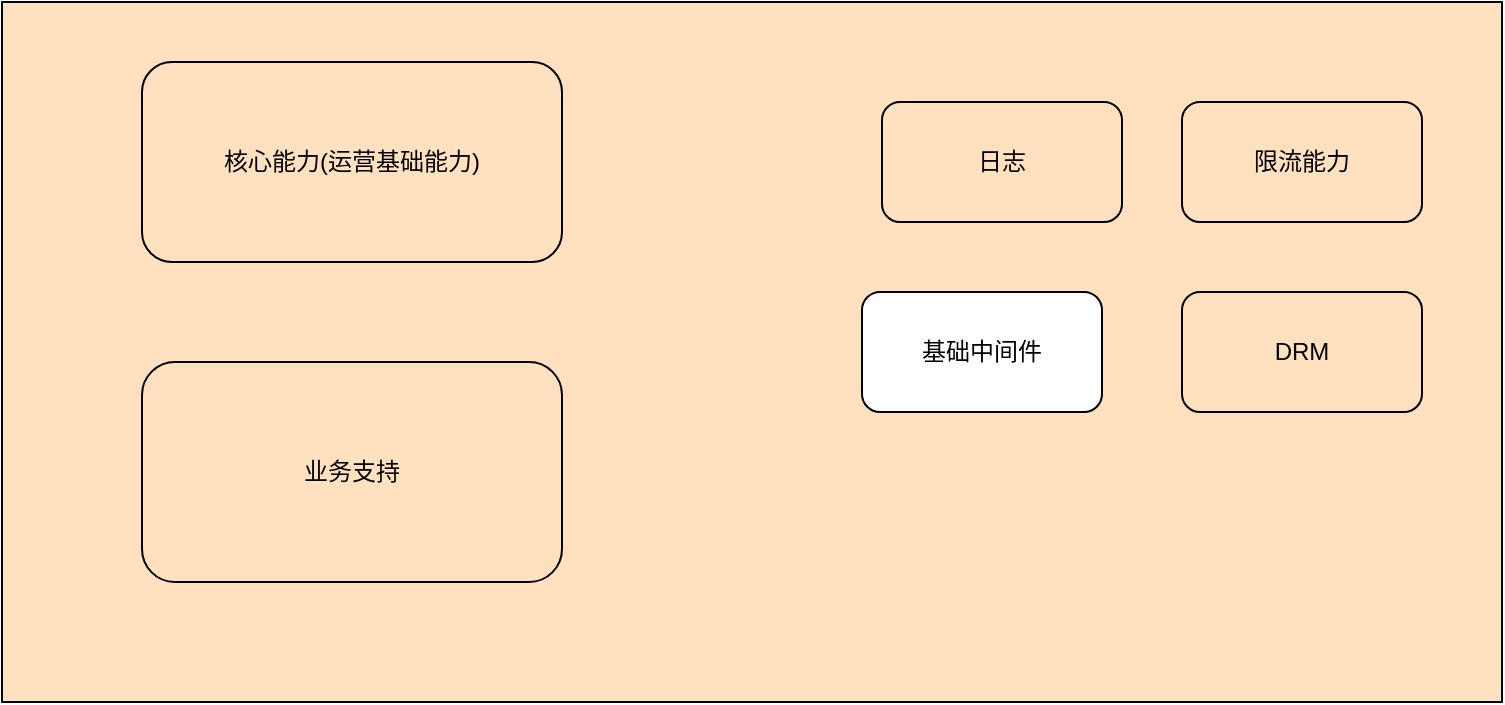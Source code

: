 <mxfile version="15.5.0" type="github">
  <diagram id="ikd78xkqicjlQZIbzJCH" name="Page-1">
    <mxGraphModel dx="2066" dy="1044" grid="1" gridSize="10" guides="1" tooltips="1" connect="1" arrows="1" fold="1" page="1" pageScale="1" pageWidth="827" pageHeight="1169" math="0" shadow="0">
      <root>
        <mxCell id="0" />
        <mxCell id="1" parent="0" />
        <mxCell id="hHFcQG6JQL_hOBKi7MWc-2" value="" style="whiteSpace=wrap;html=1;fillColor=#FFE1BF;" vertex="1" parent="1">
          <mxGeometry x="30" y="220" width="750" height="350" as="geometry" />
        </mxCell>
        <mxCell id="hHFcQG6JQL_hOBKi7MWc-3" value="基础中间件" style="rounded=1;whiteSpace=wrap;html=1;" vertex="1" parent="1">
          <mxGeometry x="460" y="365" width="120" height="60" as="geometry" />
        </mxCell>
        <mxCell id="hHFcQG6JQL_hOBKi7MWc-4" value="DRM" style="rounded=1;whiteSpace=wrap;html=1;fillColor=#FFE1BF;" vertex="1" parent="1">
          <mxGeometry x="620" y="365" width="120" height="60" as="geometry" />
        </mxCell>
        <mxCell id="hHFcQG6JQL_hOBKi7MWc-5" value="限流能力" style="rounded=1;whiteSpace=wrap;html=1;fillColor=#FFE1BF;" vertex="1" parent="1">
          <mxGeometry x="620" y="270" width="120" height="60" as="geometry" />
        </mxCell>
        <mxCell id="hHFcQG6JQL_hOBKi7MWc-7" value="日志" style="rounded=1;whiteSpace=wrap;html=1;fillColor=#FFE1BF;" vertex="1" parent="1">
          <mxGeometry x="470" y="270" width="120" height="60" as="geometry" />
        </mxCell>
        <mxCell id="hHFcQG6JQL_hOBKi7MWc-8" value="核心能力(运营基础能力)" style="rounded=1;whiteSpace=wrap;html=1;fillColor=#FFE1BF;" vertex="1" parent="1">
          <mxGeometry x="100" y="250" width="210" height="100" as="geometry" />
        </mxCell>
        <mxCell id="hHFcQG6JQL_hOBKi7MWc-9" value="业务支持" style="rounded=1;whiteSpace=wrap;html=1;fillColor=#FFE1BF;" vertex="1" parent="1">
          <mxGeometry x="100" y="400" width="210" height="110" as="geometry" />
        </mxCell>
      </root>
    </mxGraphModel>
  </diagram>
</mxfile>
